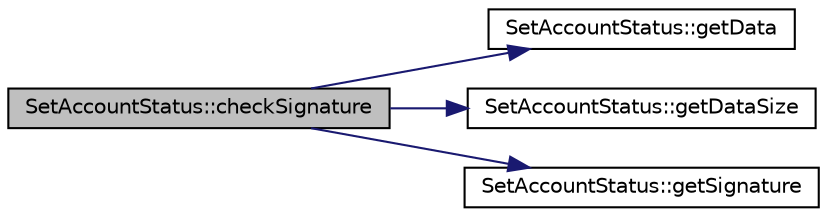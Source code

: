 digraph "SetAccountStatus::checkSignature"
{
  edge [fontname="Helvetica",fontsize="10",labelfontname="Helvetica",labelfontsize="10"];
  node [fontname="Helvetica",fontsize="10",shape=record];
  rankdir="LR";
  Node0 [label="SetAccountStatus::checkSignature",height=0.2,width=0.4,color="black", fillcolor="grey75", style="filled", fontcolor="black"];
  Node0 -> Node1 [color="midnightblue",fontsize="10",style="solid",fontname="Helvetica"];
  Node1 [label="SetAccountStatus::getData",height=0.2,width=0.4,color="black", fillcolor="white", style="filled",URL="$class_set_account_status.html#ae53c797513a672801cfe9de3b982ecb6",tooltip="Get pointer to command data structure. "];
  Node0 -> Node2 [color="midnightblue",fontsize="10",style="solid",fontname="Helvetica"];
  Node2 [label="SetAccountStatus::getDataSize",height=0.2,width=0.4,color="black", fillcolor="white", style="filled",URL="$class_set_account_status.html#af0072b8e84ac3257ed5f869329e48aa9",tooltip="Get data struct size. Without signature. "];
  Node0 -> Node3 [color="midnightblue",fontsize="10",style="solid",fontname="Helvetica"];
  Node3 [label="SetAccountStatus::getSignature",height=0.2,width=0.4,color="black", fillcolor="white", style="filled",URL="$class_set_account_status.html#ab7d3994c6551a774dbc95aaf3033b584",tooltip="Get pointer to signature data. "];
}
